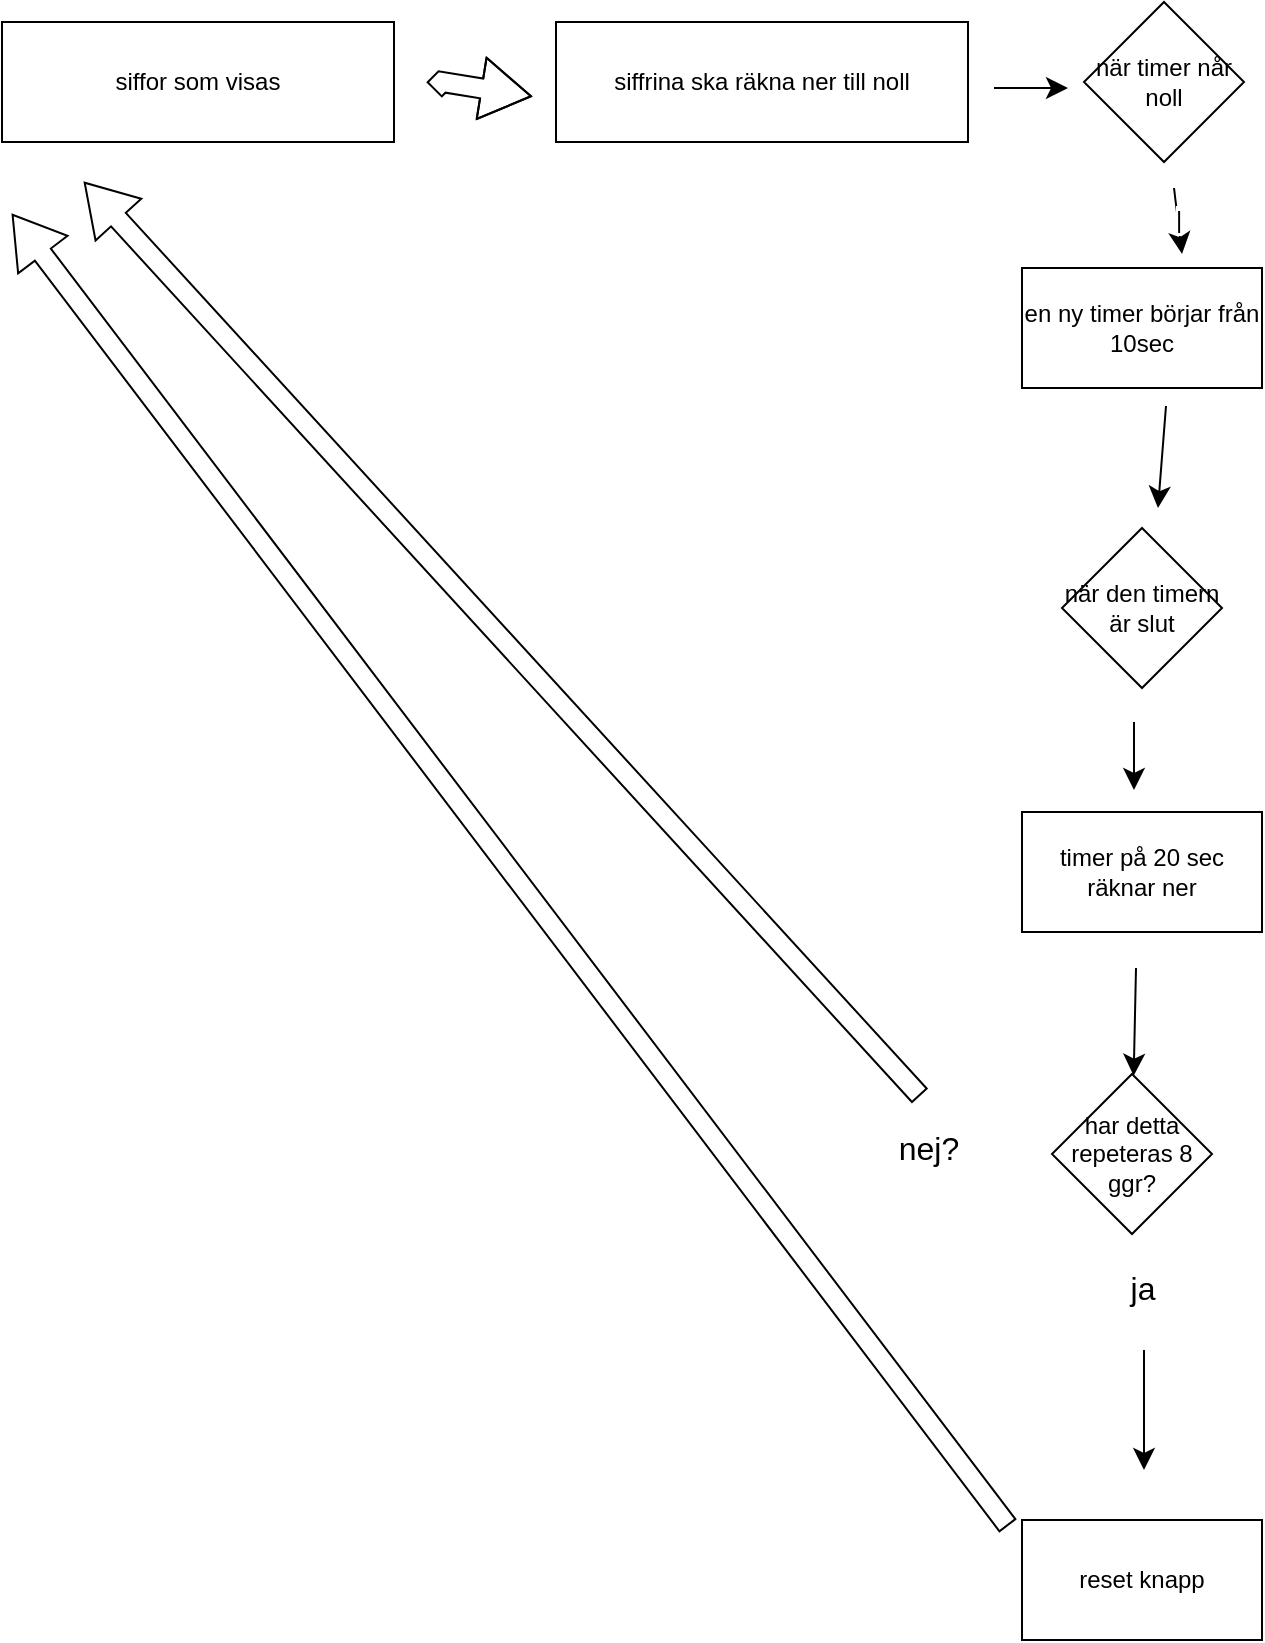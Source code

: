<mxfile>
    <diagram id="A37JGKTjF_zl6ahpkyyO" name="Page-1">
        <mxGraphModel dx="1746" dy="1491" grid="1" gridSize="10" guides="1" tooltips="1" connect="1" arrows="1" fold="1" page="1" pageScale="1" pageWidth="850" pageHeight="1100" math="0" shadow="0">
            <root>
                <mxCell id="0"/>
                <mxCell id="1" parent="0"/>
                <mxCell id="2" value="siffor som visas " style="rounded=0;whiteSpace=wrap;html=1;" vertex="1" parent="1">
                    <mxGeometry x="-132" y="-152" width="196" height="60" as="geometry"/>
                </mxCell>
                <mxCell id="3" value="siffrina ska räkna ner till noll" style="rounded=0;whiteSpace=wrap;html=1;" vertex="1" parent="1">
                    <mxGeometry x="145" y="-152" width="206" height="60" as="geometry"/>
                </mxCell>
                <mxCell id="4" value="en ny timer börjar från 10sec" style="rounded=0;whiteSpace=wrap;html=1;" vertex="1" parent="1">
                    <mxGeometry x="378" y="-29" width="120" height="60" as="geometry"/>
                </mxCell>
                <mxCell id="5" value="när timer når noll" style="rhombus;whiteSpace=wrap;html=1;" vertex="1" parent="1">
                    <mxGeometry x="409" y="-162" width="80" height="80" as="geometry"/>
                </mxCell>
                <mxCell id="6" value="när den timern är slut" style="rhombus;whiteSpace=wrap;html=1;" vertex="1" parent="1">
                    <mxGeometry x="398" y="101" width="80" height="80" as="geometry"/>
                </mxCell>
                <mxCell id="7" value="timer på 20 sec räknar ner" style="rounded=0;whiteSpace=wrap;html=1;" vertex="1" parent="1">
                    <mxGeometry x="378" y="243" width="120" height="60" as="geometry"/>
                </mxCell>
                <mxCell id="8" value="" style="shape=flexArrow;endArrow=classic;html=1;rounded=0;fontSize=12;startSize=8;endSize=8;curved=1;" edge="1" parent="1">
                    <mxGeometry width="50" height="50" relative="1" as="geometry">
                        <mxPoint x="327" y="385" as="sourcePoint"/>
                        <mxPoint x="-91" y="-72" as="targetPoint"/>
                    </mxGeometry>
                </mxCell>
                <mxCell id="9" value="" style="shape=flexArrow;endArrow=classic;html=1;rounded=0;fontSize=12;startSize=8;endSize=8;curved=1;entryX=0;entryY=0.887;entryDx=0;entryDy=0;entryPerimeter=0;" edge="1" parent="1">
                    <mxGeometry width="50" height="50" relative="1" as="geometry">
                        <mxPoint x="84" y="-118" as="sourcePoint"/>
                        <mxPoint x="133" y="-114.78" as="targetPoint"/>
                        <Array as="points">
                            <mxPoint x="88" y="-122"/>
                        </Array>
                    </mxGeometry>
                </mxCell>
                <mxCell id="10" value="" style="endArrow=classic;html=1;rounded=0;fontSize=12;startSize=8;endSize=8;curved=1;" edge="1" parent="1">
                    <mxGeometry width="50" height="50" relative="1" as="geometry">
                        <mxPoint x="364" y="-119" as="sourcePoint"/>
                        <mxPoint x="401" y="-119" as="targetPoint"/>
                    </mxGeometry>
                </mxCell>
                <mxCell id="11" value="|" style="endArrow=classic;html=1;rounded=0;fontSize=12;startSize=8;endSize=8;curved=1;" edge="1" parent="1">
                    <mxGeometry width="50" height="50" relative="1" as="geometry">
                        <mxPoint x="454" y="-69" as="sourcePoint"/>
                        <mxPoint x="458" y="-36" as="targetPoint"/>
                    </mxGeometry>
                </mxCell>
                <mxCell id="12" value="" style="endArrow=classic;html=1;rounded=0;fontSize=12;startSize=8;endSize=8;curved=1;" edge="1" parent="1">
                    <mxGeometry width="50" height="50" relative="1" as="geometry">
                        <mxPoint x="450" y="40" as="sourcePoint"/>
                        <mxPoint x="446" y="91" as="targetPoint"/>
                    </mxGeometry>
                </mxCell>
                <mxCell id="13" value="" style="endArrow=classic;html=1;rounded=0;fontSize=12;startSize=8;endSize=8;curved=1;" edge="1" parent="1">
                    <mxGeometry width="50" height="50" relative="1" as="geometry">
                        <mxPoint x="434" y="198" as="sourcePoint"/>
                        <mxPoint x="434" y="232" as="targetPoint"/>
                    </mxGeometry>
                </mxCell>
                <mxCell id="14" value="" style="endArrow=classic;html=1;rounded=0;fontSize=12;startSize=8;endSize=8;curved=1;" edge="1" parent="1" target="15">
                    <mxGeometry width="50" height="50" relative="1" as="geometry">
                        <mxPoint x="435" y="321" as="sourcePoint"/>
                        <mxPoint x="435" y="389" as="targetPoint"/>
                    </mxGeometry>
                </mxCell>
                <mxCell id="15" value="har detta repeteras 8 ggr?" style="rhombus;whiteSpace=wrap;html=1;" vertex="1" parent="1">
                    <mxGeometry x="393" y="374" width="80" height="80" as="geometry"/>
                </mxCell>
                <mxCell id="16" value="nej?" style="text;html=1;align=center;verticalAlign=middle;resizable=0;points=[];autosize=1;strokeColor=none;fillColor=none;fontSize=16;" vertex="1" parent="1">
                    <mxGeometry x="306.5" y="395.5" width="48" height="31" as="geometry"/>
                </mxCell>
                <mxCell id="17" value="ja" style="text;html=1;align=center;verticalAlign=middle;resizable=0;points=[];autosize=1;strokeColor=none;fillColor=none;fontSize=16;" vertex="1" parent="1">
                    <mxGeometry x="422.5" y="465.5" width="30" height="31" as="geometry"/>
                </mxCell>
                <mxCell id="18" value="" style="endArrow=classic;html=1;rounded=0;fontSize=12;startSize=8;endSize=8;curved=1;" edge="1" parent="1">
                    <mxGeometry width="50" height="50" relative="1" as="geometry">
                        <mxPoint x="439" y="512" as="sourcePoint"/>
                        <mxPoint x="439" y="572" as="targetPoint"/>
                    </mxGeometry>
                </mxCell>
                <mxCell id="19" value="reset knapp" style="rounded=0;whiteSpace=wrap;html=1;" vertex="1" parent="1">
                    <mxGeometry x="378" y="597" width="120" height="60" as="geometry"/>
                </mxCell>
                <mxCell id="20" value="" style="shape=flexArrow;endArrow=classic;html=1;rounded=0;fontSize=12;startSize=8;endSize=8;curved=1;" edge="1" parent="1">
                    <mxGeometry width="50" height="50" relative="1" as="geometry">
                        <mxPoint x="371" y="600" as="sourcePoint"/>
                        <mxPoint x="-127" y="-56" as="targetPoint"/>
                    </mxGeometry>
                </mxCell>
            </root>
        </mxGraphModel>
    </diagram>
</mxfile>